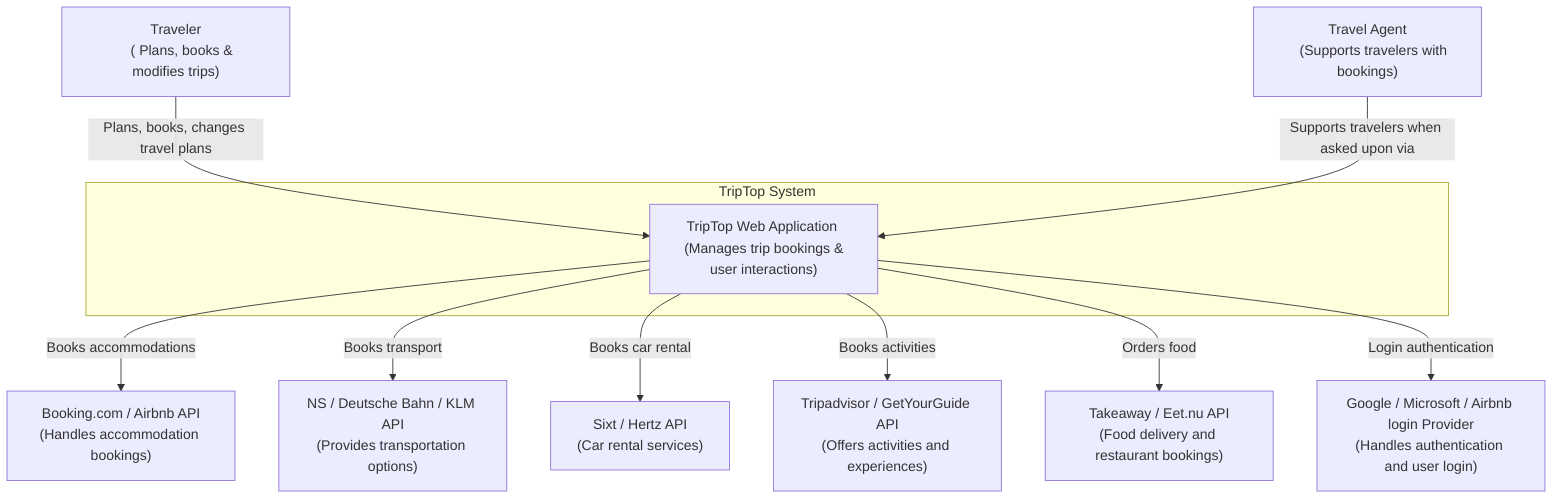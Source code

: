 graph TD
%% Define system (TripTop)
    subgraph "TripTop System"
        TripTop["TripTop Web Application \n (Manages trip bookings & user interactions)"]
    end

%% Users
    Traveler["Traveler
    ( Plans, books & modifies trips)"] -->|Plans, books, changes travel plans| TripTop
    TravelAgent["Travel Agent
    (Supports travelers with bookings)"] -->|Supports travelers when asked upon via| TripTop

%% External systems
TripTop -->|Books accommodations| Booking["Booking.com / Airbnb API
(Handles accommodation bookings)"]
TripTop -->|Books transport| Transport["NS / Deutsche Bahn / KLM API
(Provides transportation options)"]
TripTop  -->|Books car rental| CarRent["Sixt / Hertz API
(Car rental services)"]
TripTop -->|Books activities| Activities["Tripadvisor / GetYourGuide API
(Offers activities and experiences)"]
 TripTop -->|Orders food| Food["Takeaway / Eet.nu API
(Food delivery and restaurant bookings)"]
 TripTop-->|Login authentication| IdProvider["Google / Microsoft / Airbnb login Provider
(Handles authentication and user login)"]